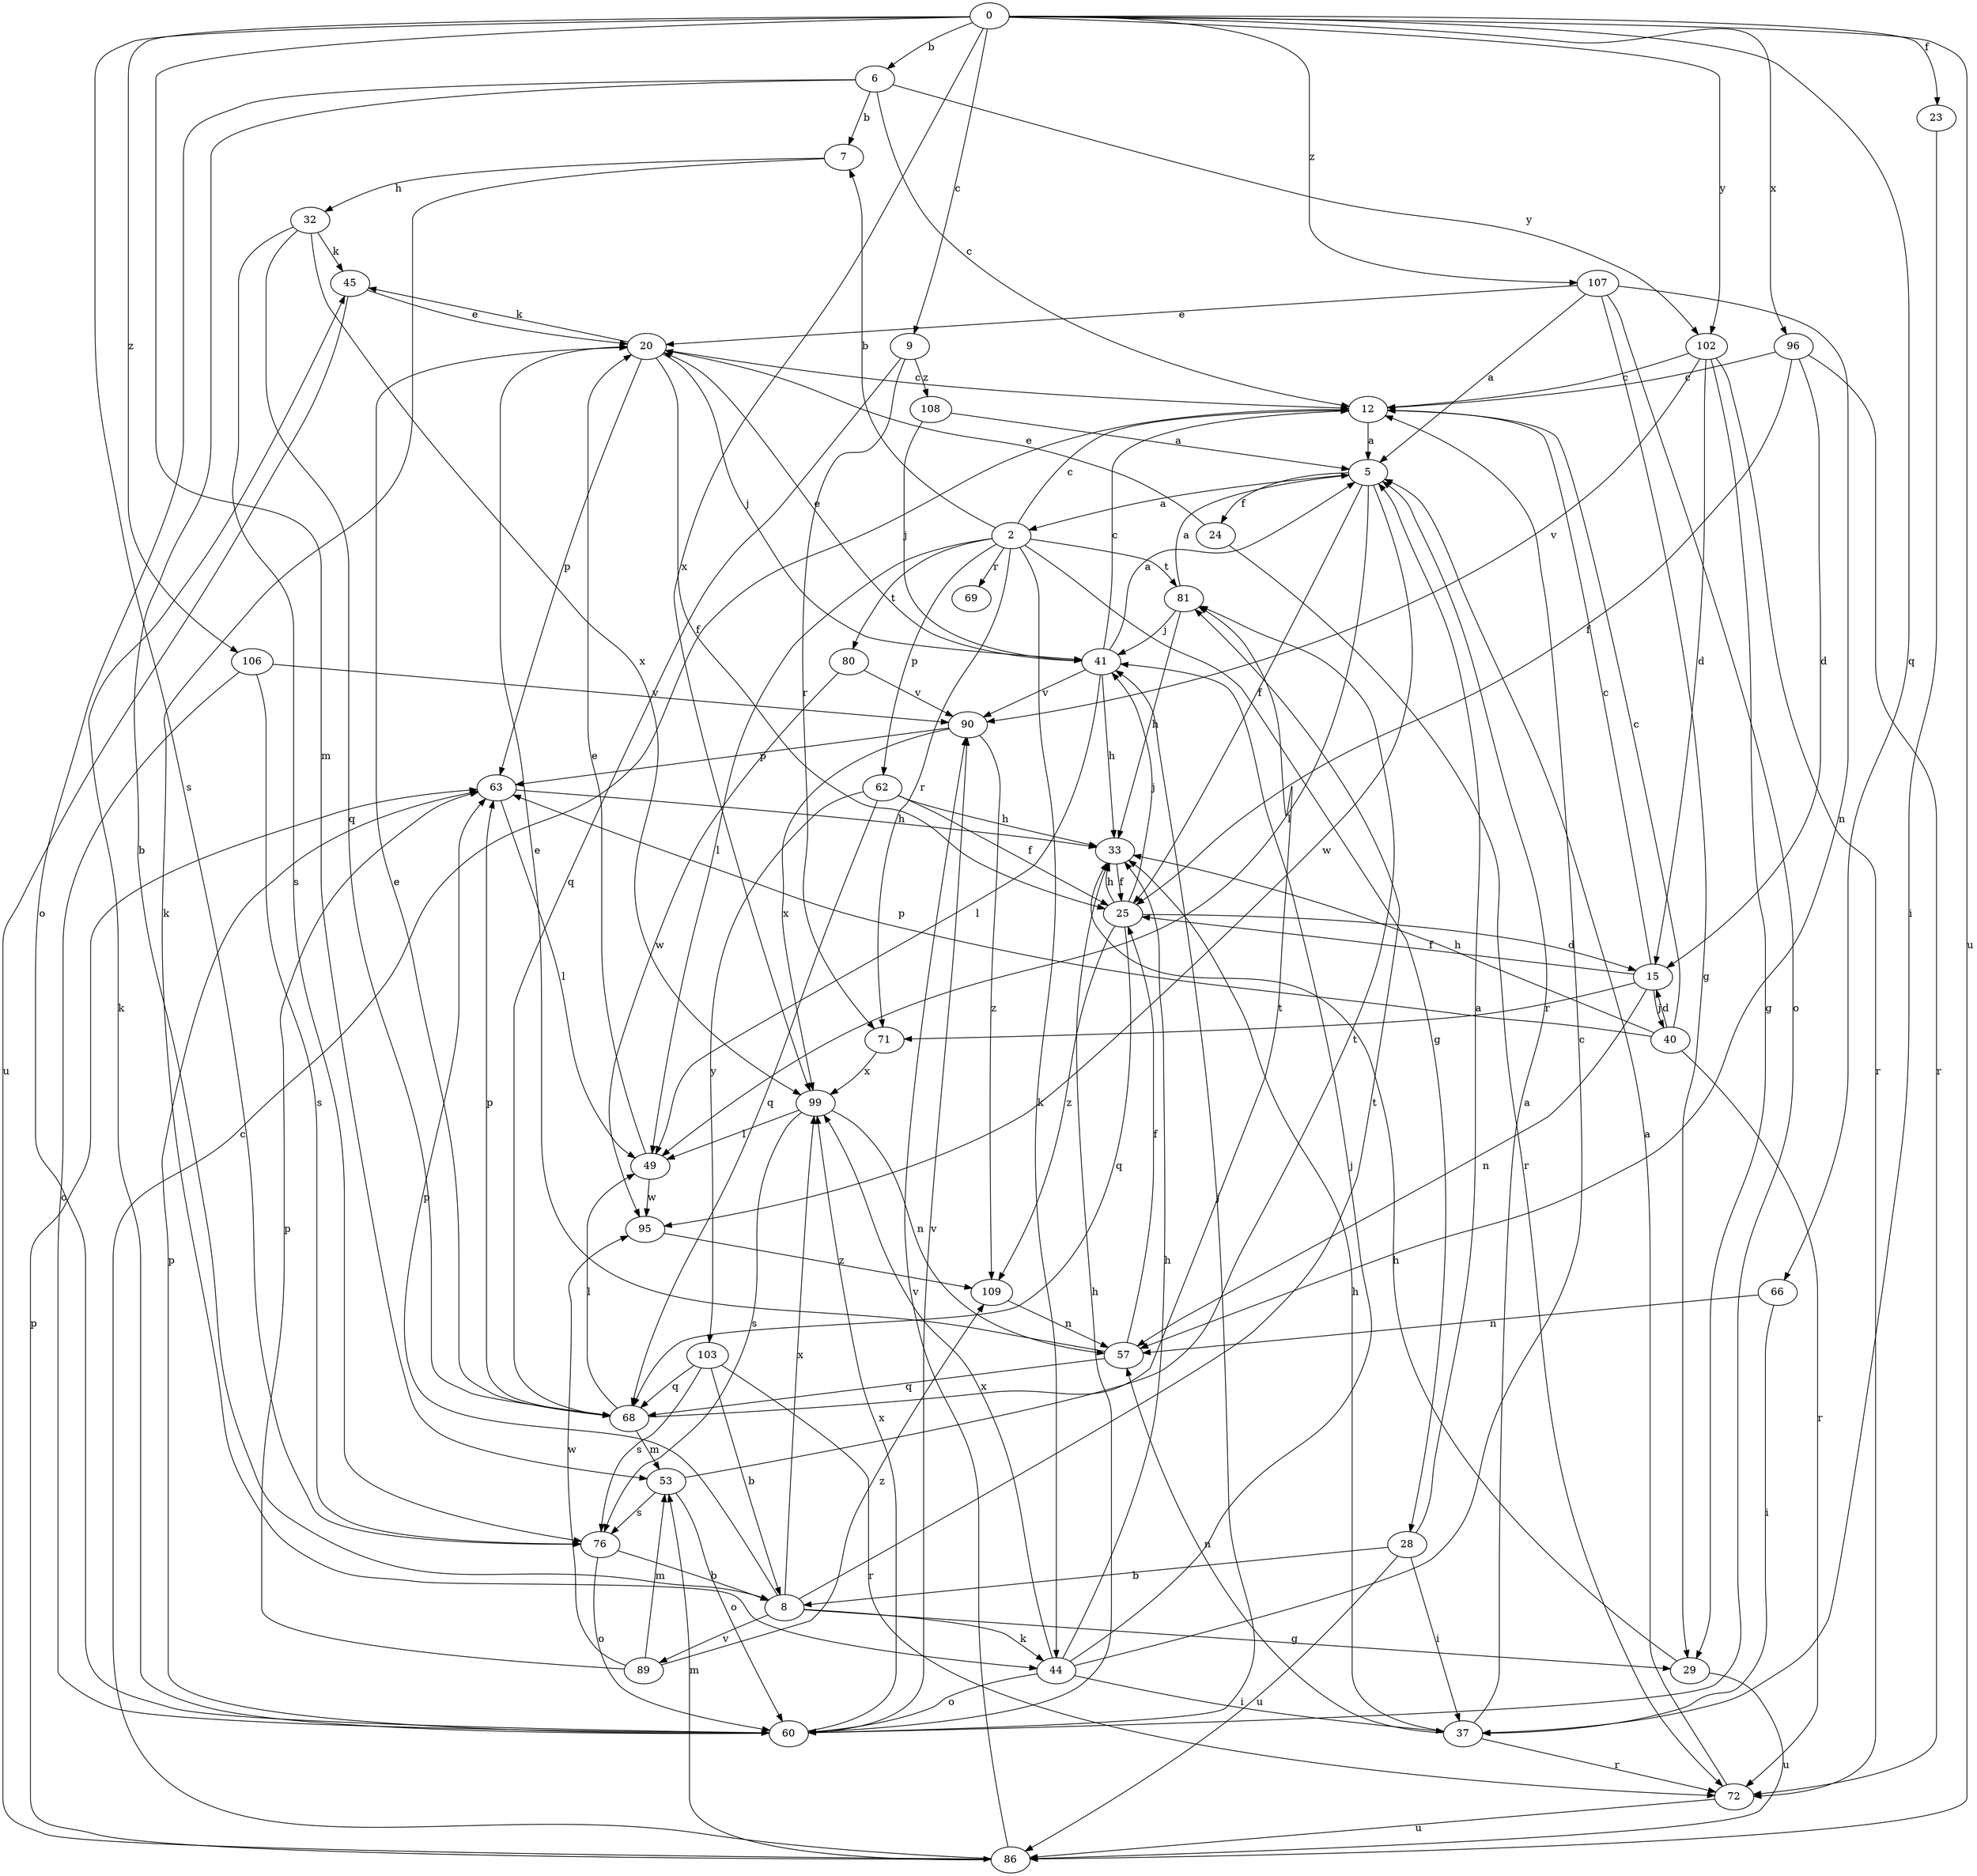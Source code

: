 strict digraph  {
0;
2;
5;
6;
7;
8;
9;
12;
15;
20;
23;
24;
25;
28;
29;
32;
33;
37;
40;
41;
44;
45;
49;
53;
57;
60;
62;
63;
66;
68;
69;
71;
72;
76;
80;
81;
86;
89;
90;
95;
96;
99;
102;
103;
106;
107;
108;
109;
0 -> 6  [label=b];
0 -> 9  [label=c];
0 -> 23  [label=f];
0 -> 53  [label=m];
0 -> 66  [label=q];
0 -> 76  [label=s];
0 -> 86  [label=u];
0 -> 96  [label=x];
0 -> 99  [label=x];
0 -> 102  [label=y];
0 -> 106  [label=z];
0 -> 107  [label=z];
2 -> 7  [label=b];
2 -> 12  [label=c];
2 -> 28  [label=g];
2 -> 44  [label=k];
2 -> 49  [label=l];
2 -> 62  [label=p];
2 -> 69  [label=r];
2 -> 71  [label=r];
2 -> 80  [label=t];
2 -> 81  [label=t];
5 -> 2  [label=a];
5 -> 24  [label=f];
5 -> 25  [label=f];
5 -> 49  [label=l];
5 -> 95  [label=w];
6 -> 7  [label=b];
6 -> 8  [label=b];
6 -> 12  [label=c];
6 -> 60  [label=o];
6 -> 102  [label=y];
7 -> 32  [label=h];
7 -> 44  [label=k];
8 -> 29  [label=g];
8 -> 44  [label=k];
8 -> 63  [label=p];
8 -> 81  [label=t];
8 -> 89  [label=v];
8 -> 99  [label=x];
9 -> 68  [label=q];
9 -> 71  [label=r];
9 -> 108  [label=z];
12 -> 5  [label=a];
15 -> 12  [label=c];
15 -> 25  [label=f];
15 -> 40  [label=j];
15 -> 57  [label=n];
15 -> 71  [label=r];
20 -> 12  [label=c];
20 -> 25  [label=f];
20 -> 41  [label=j];
20 -> 45  [label=k];
20 -> 63  [label=p];
23 -> 37  [label=i];
24 -> 20  [label=e];
24 -> 72  [label=r];
25 -> 15  [label=d];
25 -> 33  [label=h];
25 -> 41  [label=j];
25 -> 68  [label=q];
25 -> 109  [label=z];
28 -> 5  [label=a];
28 -> 8  [label=b];
28 -> 37  [label=i];
28 -> 86  [label=u];
29 -> 33  [label=h];
29 -> 86  [label=u];
32 -> 45  [label=k];
32 -> 68  [label=q];
32 -> 76  [label=s];
32 -> 99  [label=x];
33 -> 25  [label=f];
37 -> 5  [label=a];
37 -> 33  [label=h];
37 -> 57  [label=n];
37 -> 72  [label=r];
40 -> 12  [label=c];
40 -> 15  [label=d];
40 -> 33  [label=h];
40 -> 63  [label=p];
40 -> 72  [label=r];
41 -> 5  [label=a];
41 -> 12  [label=c];
41 -> 20  [label=e];
41 -> 33  [label=h];
41 -> 49  [label=l];
41 -> 90  [label=v];
44 -> 12  [label=c];
44 -> 33  [label=h];
44 -> 37  [label=i];
44 -> 41  [label=j];
44 -> 60  [label=o];
44 -> 99  [label=x];
45 -> 20  [label=e];
45 -> 86  [label=u];
49 -> 20  [label=e];
49 -> 95  [label=w];
53 -> 60  [label=o];
53 -> 76  [label=s];
53 -> 81  [label=t];
57 -> 20  [label=e];
57 -> 25  [label=f];
57 -> 68  [label=q];
60 -> 33  [label=h];
60 -> 41  [label=j];
60 -> 45  [label=k];
60 -> 63  [label=p];
60 -> 90  [label=v];
60 -> 99  [label=x];
62 -> 25  [label=f];
62 -> 33  [label=h];
62 -> 68  [label=q];
62 -> 103  [label=y];
63 -> 33  [label=h];
63 -> 49  [label=l];
66 -> 37  [label=i];
66 -> 57  [label=n];
68 -> 20  [label=e];
68 -> 49  [label=l];
68 -> 53  [label=m];
68 -> 63  [label=p];
68 -> 81  [label=t];
71 -> 99  [label=x];
72 -> 5  [label=a];
72 -> 86  [label=u];
76 -> 8  [label=b];
76 -> 60  [label=o];
80 -> 90  [label=v];
80 -> 95  [label=w];
81 -> 5  [label=a];
81 -> 33  [label=h];
81 -> 41  [label=j];
86 -> 12  [label=c];
86 -> 53  [label=m];
86 -> 63  [label=p];
86 -> 90  [label=v];
89 -> 53  [label=m];
89 -> 63  [label=p];
89 -> 95  [label=w];
89 -> 109  [label=z];
90 -> 63  [label=p];
90 -> 99  [label=x];
90 -> 109  [label=z];
95 -> 109  [label=z];
96 -> 12  [label=c];
96 -> 15  [label=d];
96 -> 25  [label=f];
96 -> 72  [label=r];
99 -> 49  [label=l];
99 -> 57  [label=n];
99 -> 76  [label=s];
102 -> 12  [label=c];
102 -> 15  [label=d];
102 -> 29  [label=g];
102 -> 72  [label=r];
102 -> 90  [label=v];
103 -> 8  [label=b];
103 -> 68  [label=q];
103 -> 72  [label=r];
103 -> 76  [label=s];
106 -> 60  [label=o];
106 -> 76  [label=s];
106 -> 90  [label=v];
107 -> 5  [label=a];
107 -> 20  [label=e];
107 -> 29  [label=g];
107 -> 57  [label=n];
107 -> 60  [label=o];
108 -> 5  [label=a];
108 -> 41  [label=j];
109 -> 57  [label=n];
}
